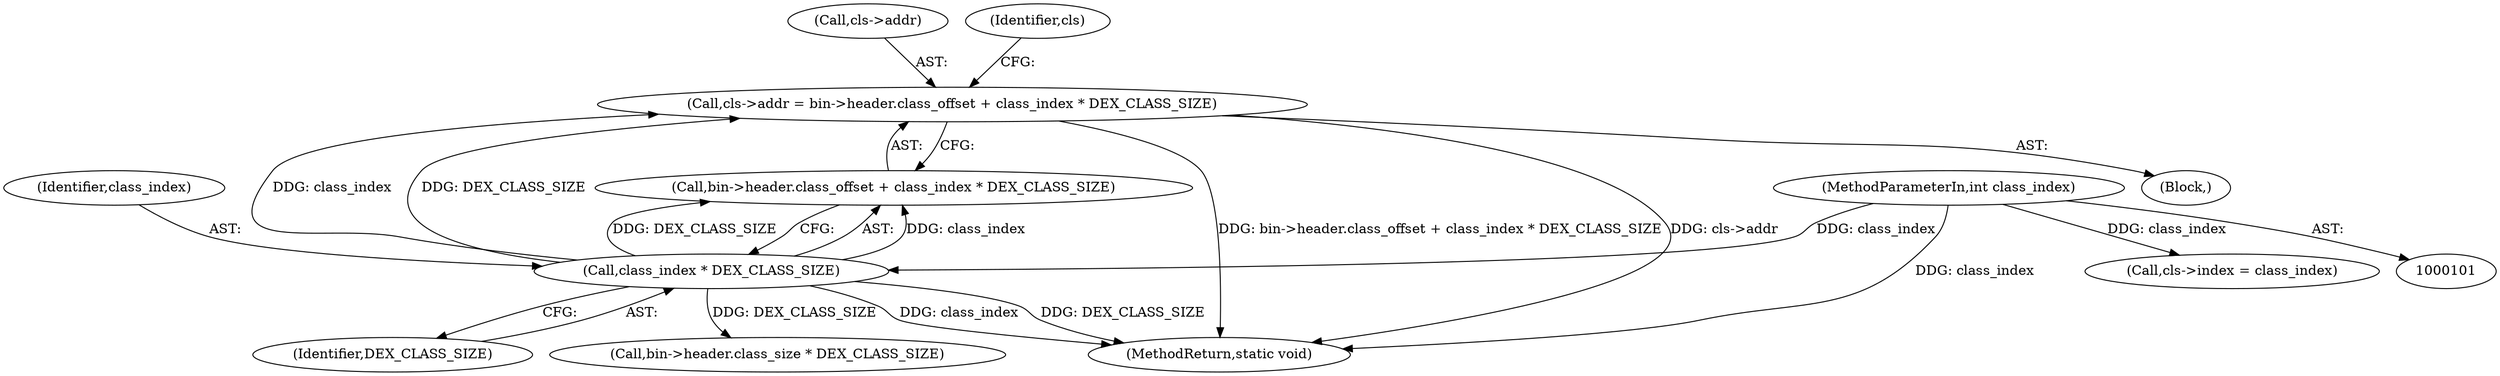 digraph "0_radare2_1ea23bd6040441a21fbcfba69dce9a01af03f989@integer" {
"1000165" [label="(Call,cls->addr = bin->header.class_offset + class_index * DEX_CLASS_SIZE)"];
"1000175" [label="(Call,class_index * DEX_CLASS_SIZE)"];
"1000105" [label="(MethodParameterIn,int class_index)"];
"1000166" [label="(Call,cls->addr)"];
"1000180" [label="(Identifier,cls)"];
"1000176" [label="(Identifier,class_index)"];
"1000175" [label="(Call,class_index * DEX_CLASS_SIZE)"];
"1000160" [label="(Call,cls->index = class_index)"];
"1000165" [label="(Call,cls->addr = bin->header.class_offset + class_index * DEX_CLASS_SIZE)"];
"1000597" [label="(MethodReturn,static void)"];
"1000105" [label="(MethodParameterIn,int class_index)"];
"1000177" [label="(Identifier,DEX_CLASS_SIZE)"];
"1000390" [label="(Call,bin->header.class_size * DEX_CLASS_SIZE)"];
"1000108" [label="(Block,)"];
"1000169" [label="(Call,bin->header.class_offset + class_index * DEX_CLASS_SIZE)"];
"1000165" -> "1000108"  [label="AST: "];
"1000165" -> "1000169"  [label="CFG: "];
"1000166" -> "1000165"  [label="AST: "];
"1000169" -> "1000165"  [label="AST: "];
"1000180" -> "1000165"  [label="CFG: "];
"1000165" -> "1000597"  [label="DDG: bin->header.class_offset + class_index * DEX_CLASS_SIZE"];
"1000165" -> "1000597"  [label="DDG: cls->addr"];
"1000175" -> "1000165"  [label="DDG: class_index"];
"1000175" -> "1000165"  [label="DDG: DEX_CLASS_SIZE"];
"1000175" -> "1000169"  [label="AST: "];
"1000175" -> "1000177"  [label="CFG: "];
"1000176" -> "1000175"  [label="AST: "];
"1000177" -> "1000175"  [label="AST: "];
"1000169" -> "1000175"  [label="CFG: "];
"1000175" -> "1000597"  [label="DDG: class_index"];
"1000175" -> "1000597"  [label="DDG: DEX_CLASS_SIZE"];
"1000175" -> "1000169"  [label="DDG: class_index"];
"1000175" -> "1000169"  [label="DDG: DEX_CLASS_SIZE"];
"1000105" -> "1000175"  [label="DDG: class_index"];
"1000175" -> "1000390"  [label="DDG: DEX_CLASS_SIZE"];
"1000105" -> "1000101"  [label="AST: "];
"1000105" -> "1000597"  [label="DDG: class_index"];
"1000105" -> "1000160"  [label="DDG: class_index"];
}
